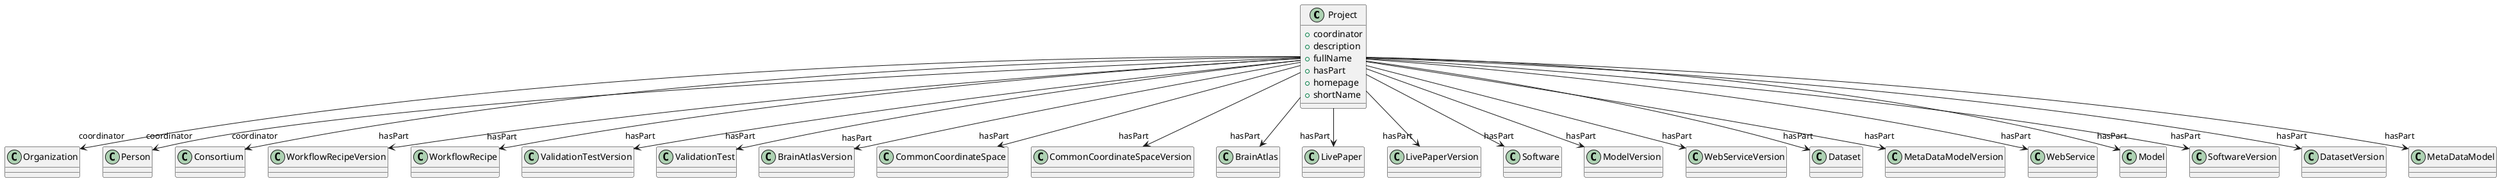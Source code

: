@startuml
class Project {
+coordinator
+description
+fullName
+hasPart
+homepage
+shortName

}
Project -d-> "coordinator" Organization
Project -d-> "coordinator" Person
Project -d-> "coordinator" Consortium
Project -d-> "hasPart" WorkflowRecipeVersion
Project -d-> "hasPart" WorkflowRecipe
Project -d-> "hasPart" ValidationTestVersion
Project -d-> "hasPart" ValidationTest
Project -d-> "hasPart" BrainAtlasVersion
Project -d-> "hasPart" CommonCoordinateSpace
Project -d-> "hasPart" CommonCoordinateSpaceVersion
Project -d-> "hasPart" BrainAtlas
Project -d-> "hasPart" LivePaper
Project -d-> "hasPart" LivePaperVersion
Project -d-> "hasPart" Software
Project -d-> "hasPart" ModelVersion
Project -d-> "hasPart" WebServiceVersion
Project -d-> "hasPart" Dataset
Project -d-> "hasPart" MetaDataModelVersion
Project -d-> "hasPart" WebService
Project -d-> "hasPart" Model
Project -d-> "hasPart" SoftwareVersion
Project -d-> "hasPart" DatasetVersion
Project -d-> "hasPart" MetaDataModel

@enduml